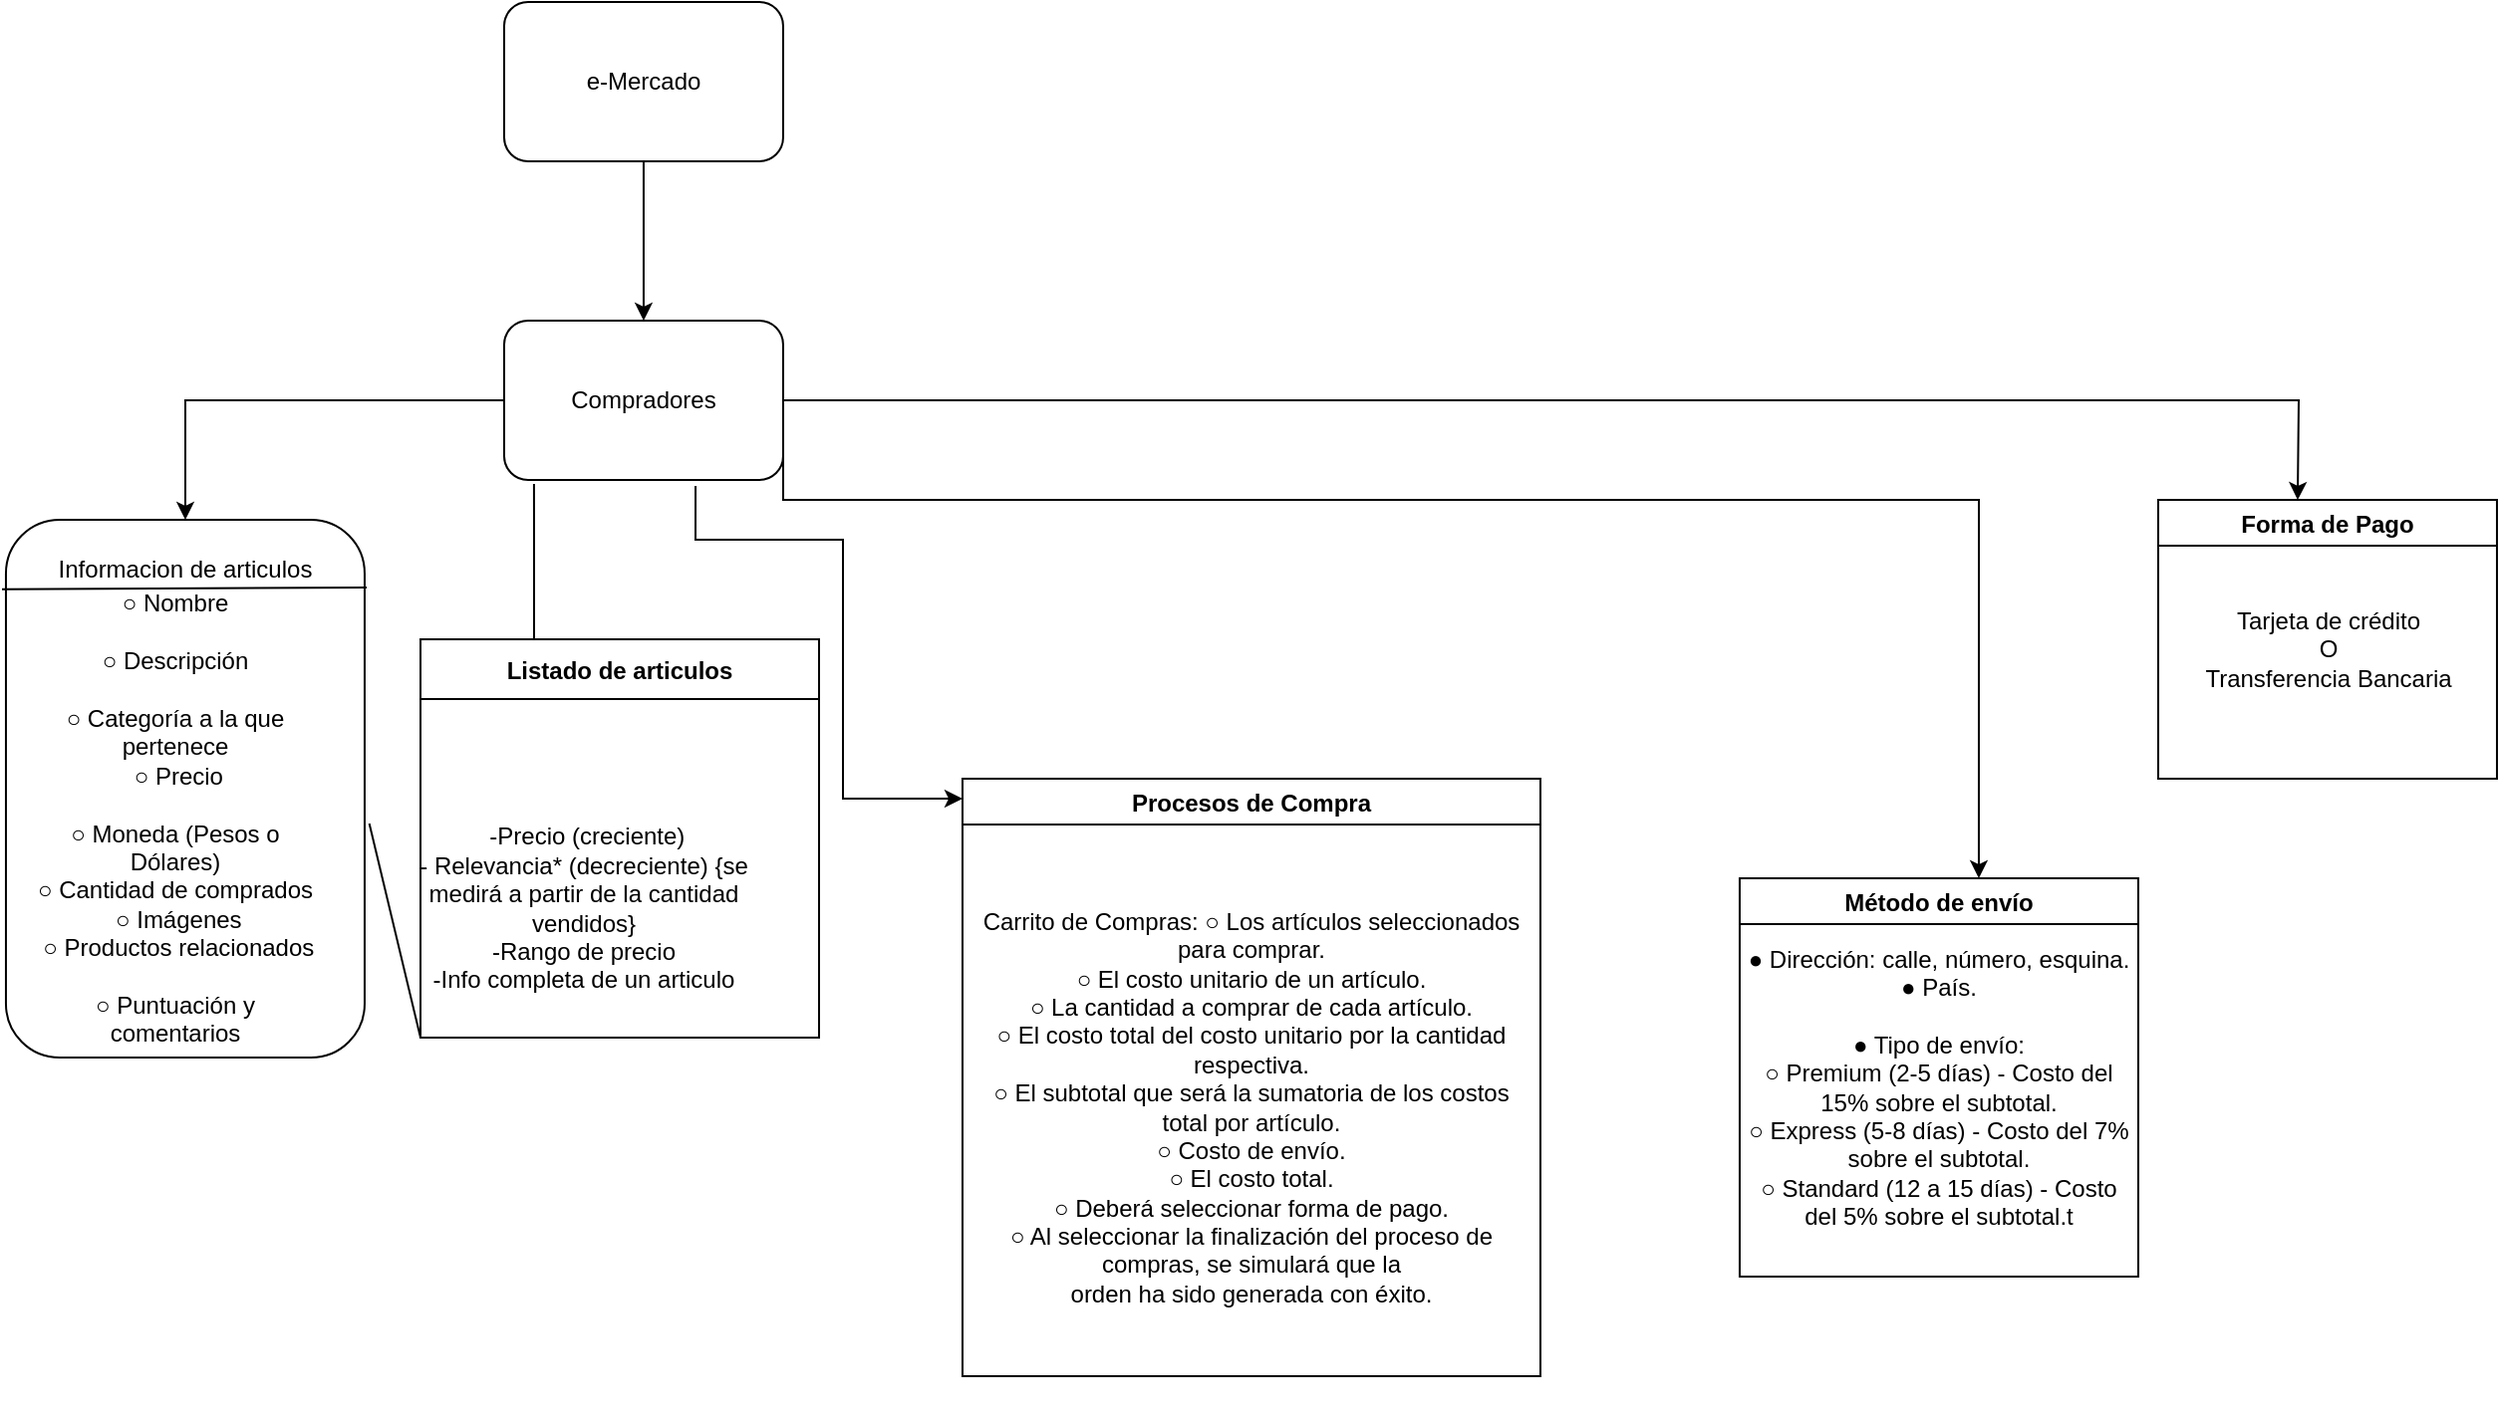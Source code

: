 <mxfile version="14.9.5" type="github">
  <diagram name="Page-1" id="c4acf3e9-155e-7222-9cf6-157b1a14988f">
    <mxGraphModel dx="1240" dy="1789" grid="1" gridSize="10" guides="1" tooltips="1" connect="1" arrows="1" fold="1" page="1" pageScale="1" pageWidth="850" pageHeight="1100" background="none" math="0" shadow="0">
      <root>
        <mxCell id="0" />
        <mxCell id="1" parent="0" />
        <mxCell id="beOxGJcbKYumJ8Pze_IX-1" value="" style="edgeStyle=orthogonalEdgeStyle;rounded=0;orthogonalLoop=1;jettySize=auto;html=1;" edge="1" parent="1" source="beOxGJcbKYumJ8Pze_IX-2" target="beOxGJcbKYumJ8Pze_IX-9">
          <mxGeometry relative="1" as="geometry" />
        </mxCell>
        <mxCell id="beOxGJcbKYumJ8Pze_IX-2" value="" style="rounded=1;whiteSpace=wrap;html=1;" vertex="1" parent="1">
          <mxGeometry x="341.98" y="-1070" width="140" height="80" as="geometry" />
        </mxCell>
        <mxCell id="beOxGJcbKYumJ8Pze_IX-3" value="e-Mercado" style="text;html=1;strokeColor=none;fillColor=none;align=center;verticalAlign=middle;whiteSpace=wrap;rounded=0;" vertex="1" parent="1">
          <mxGeometry x="361.98" y="-1055" width="100" height="50" as="geometry" />
        </mxCell>
        <mxCell id="beOxGJcbKYumJ8Pze_IX-4" value="" style="edgeStyle=orthogonalEdgeStyle;rounded=0;orthogonalLoop=1;jettySize=auto;html=1;" edge="1" parent="1" source="beOxGJcbKYumJ8Pze_IX-9" target="beOxGJcbKYumJ8Pze_IX-10">
          <mxGeometry relative="1" as="geometry" />
        </mxCell>
        <mxCell id="beOxGJcbKYumJ8Pze_IX-5" value="" style="edgeStyle=orthogonalEdgeStyle;rounded=0;orthogonalLoop=1;jettySize=auto;html=1;exitX=0.107;exitY=1.025;exitDx=0;exitDy=0;exitPerimeter=0;" edge="1" parent="1" source="beOxGJcbKYumJ8Pze_IX-9">
          <mxGeometry relative="1" as="geometry">
            <mxPoint x="356.96" y="-730" as="targetPoint" />
            <Array as="points" />
          </mxGeometry>
        </mxCell>
        <mxCell id="beOxGJcbKYumJ8Pze_IX-6" value="" style="edgeStyle=orthogonalEdgeStyle;rounded=0;orthogonalLoop=1;jettySize=auto;html=1;exitX=0.686;exitY=1.038;exitDx=0;exitDy=0;exitPerimeter=0;" edge="1" parent="1" source="beOxGJcbKYumJ8Pze_IX-9">
          <mxGeometry relative="1" as="geometry">
            <mxPoint x="571.98" y="-670" as="targetPoint" />
            <Array as="points">
              <mxPoint x="437.98" y="-800" />
              <mxPoint x="511.98" y="-800" />
            </Array>
          </mxGeometry>
        </mxCell>
        <mxCell id="beOxGJcbKYumJ8Pze_IX-7" value="" style="edgeStyle=orthogonalEdgeStyle;rounded=0;orthogonalLoop=1;jettySize=auto;html=1;" edge="1" parent="1">
          <mxGeometry relative="1" as="geometry">
            <mxPoint x="481.98" y="-850" as="sourcePoint" />
            <mxPoint x="1081.98" y="-630" as="targetPoint" />
            <Array as="points">
              <mxPoint x="481.98" y="-820" />
              <mxPoint x="1081.98" y="-820" />
            </Array>
          </mxGeometry>
        </mxCell>
        <mxCell id="beOxGJcbKYumJ8Pze_IX-8" value="" style="edgeStyle=orthogonalEdgeStyle;rounded=0;orthogonalLoop=1;jettySize=auto;html=1;" edge="1" parent="1" source="beOxGJcbKYumJ8Pze_IX-9">
          <mxGeometry relative="1" as="geometry">
            <mxPoint x="1241.98" y="-820" as="targetPoint" />
          </mxGeometry>
        </mxCell>
        <mxCell id="beOxGJcbKYumJ8Pze_IX-9" value="Compradores" style="rounded=1;whiteSpace=wrap;html=1;" vertex="1" parent="1">
          <mxGeometry x="341.98" y="-910" width="140" height="80" as="geometry" />
        </mxCell>
        <mxCell id="beOxGJcbKYumJ8Pze_IX-10" value="" style="rounded=1;whiteSpace=wrap;html=1;" vertex="1" parent="1">
          <mxGeometry x="91.98" y="-810" width="180" height="270" as="geometry" />
        </mxCell>
        <mxCell id="beOxGJcbKYumJ8Pze_IX-11" value="" style="endArrow=none;html=1;exitX=-0.011;exitY=0.129;exitDx=0;exitDy=0;exitPerimeter=0;" edge="1" parent="1" source="beOxGJcbKYumJ8Pze_IX-10">
          <mxGeometry width="50" height="50" relative="1" as="geometry">
            <mxPoint x="111.98" y="-760" as="sourcePoint" />
            <mxPoint x="272.98" y="-776" as="targetPoint" />
            <Array as="points" />
          </mxGeometry>
        </mxCell>
        <mxCell id="beOxGJcbKYumJ8Pze_IX-12" value="Informacion de articulos" style="text;html=1;strokeColor=none;fillColor=none;align=center;verticalAlign=middle;whiteSpace=wrap;rounded=0;" vertex="1" parent="1">
          <mxGeometry x="111.98" y="-800" width="140" height="30" as="geometry" />
        </mxCell>
        <mxCell id="beOxGJcbKYumJ8Pze_IX-13" value="○ Nombre&lt;br/&gt;&lt;br&gt;○ Descripción&lt;br/&gt;&lt;br&gt;○ Categoría a la que pertenece&lt;br&gt;&amp;nbsp;○ Precio&lt;br/&gt;&lt;br&gt;○ Moneda (Pesos o Dólares)&lt;br/&gt;○ Cantidad de comprados&lt;br&gt;&amp;nbsp;○ Imágenes&lt;br&gt;&amp;nbsp;○ Productos relacionados&lt;br/&gt;&lt;br&gt;○ Puntuación y comentarios&lt;br/&gt;" style="text;html=1;strokeColor=none;fillColor=none;align=center;verticalAlign=middle;whiteSpace=wrap;rounded=0;" vertex="1" parent="1">
          <mxGeometry x="101.98" y="-730" width="150" height="140" as="geometry" />
        </mxCell>
        <mxCell id="beOxGJcbKYumJ8Pze_IX-14" value="Listado de articulos" style="swimlane;startSize=30;" vertex="1" parent="1">
          <mxGeometry x="300" y="-750" width="200" height="200" as="geometry" />
        </mxCell>
        <mxCell id="beOxGJcbKYumJ8Pze_IX-15" value="&amp;nbsp;-Precio (creciente)&lt;br&gt;- Relevancia* (decreciente) {se medirá a partir de la cantidad vendidos}&lt;br&gt;-Rango de precio&lt;br&gt;-Info completa de un articulo" style="text;html=1;strokeColor=none;fillColor=none;align=center;verticalAlign=middle;whiteSpace=wrap;rounded=0;" vertex="1" parent="1">
          <mxGeometry x="291.98" y="-680" width="180" height="130" as="geometry" />
        </mxCell>
        <mxCell id="beOxGJcbKYumJ8Pze_IX-16" value="Procesos de Compra" style="swimlane;" vertex="1" parent="1">
          <mxGeometry x="571.98" y="-680" width="290" height="300" as="geometry" />
        </mxCell>
        <mxCell id="beOxGJcbKYumJ8Pze_IX-17" value="Carrito de Compras:&amp;nbsp;○ Los artículos seleccionados para comprar.&lt;br/&gt;○ El costo unitario de un artículo.&lt;br/&gt;○ La cantidad a comprar de cada artículo.&lt;br/&gt;○ El costo total del costo unitario por la cantidad respectiva.&lt;br/&gt;○ El subtotal que será la sumatoria de los costos total por artículo.&lt;br/&gt;○ Costo de envío.&lt;br/&gt;○ El costo total.&lt;br/&gt;○ Deberá seleccionar forma de pago.&lt;br/&gt;○ Al seleccionar la finalización del proceso de compras, se simulará que la&lt;br/&gt;orden ha sido generada con éxito." style="text;html=1;strokeColor=none;fillColor=none;align=center;verticalAlign=middle;whiteSpace=wrap;rounded=0;" vertex="1" parent="beOxGJcbKYumJ8Pze_IX-16">
          <mxGeometry x="5" y="10" width="280" height="310" as="geometry" />
        </mxCell>
        <mxCell id="beOxGJcbKYumJ8Pze_IX-18" value="Método de envío" style="swimlane;" vertex="1" parent="1">
          <mxGeometry x="961.98" y="-630" width="200" height="200" as="geometry" />
        </mxCell>
        <mxCell id="beOxGJcbKYumJ8Pze_IX-19" value="● Dirección: calle, número, esquina.&lt;br/&gt;● País.&lt;br/&gt;&lt;br&gt;● Tipo de envío:&lt;br/&gt;○ Premium (2-5 días) - Costo del 15% sobre el subtotal.&lt;br/&gt;○ Express (5-8 días) - Costo del 7% sobre el subtotal.&lt;br/&gt;○ Standard (12 a 15 días) - Costo del 5% sobre el subtotal.t" style="text;html=1;strokeColor=none;fillColor=none;align=center;verticalAlign=middle;whiteSpace=wrap;rounded=0;" vertex="1" parent="beOxGJcbKYumJ8Pze_IX-18">
          <mxGeometry y="30" width="200" height="150" as="geometry" />
        </mxCell>
        <mxCell id="beOxGJcbKYumJ8Pze_IX-20" value="Forma de Pago" style="swimlane;" vertex="1" parent="1">
          <mxGeometry x="1171.98" y="-820" width="170" height="140" as="geometry" />
        </mxCell>
        <mxCell id="beOxGJcbKYumJ8Pze_IX-21" value="Tarjeta de crédito&lt;br&gt;O&lt;br&gt;Transferencia Bancaria" style="text;html=1;align=center;verticalAlign=middle;resizable=0;points=[];autosize=1;strokeColor=none;" vertex="1" parent="beOxGJcbKYumJ8Pze_IX-20">
          <mxGeometry x="15" y="50" width="140" height="50" as="geometry" />
        </mxCell>
        <mxCell id="beOxGJcbKYumJ8Pze_IX-23" value="" style="endArrow=none;html=1;entryX=1.013;entryY=0.565;entryDx=0;entryDy=0;entryPerimeter=0;" edge="1" parent="1" target="beOxGJcbKYumJ8Pze_IX-10">
          <mxGeometry width="50" height="50" relative="1" as="geometry">
            <mxPoint x="300" y="-550" as="sourcePoint" />
            <mxPoint x="420" y="-770" as="targetPoint" />
          </mxGeometry>
        </mxCell>
      </root>
    </mxGraphModel>
  </diagram>
</mxfile>
